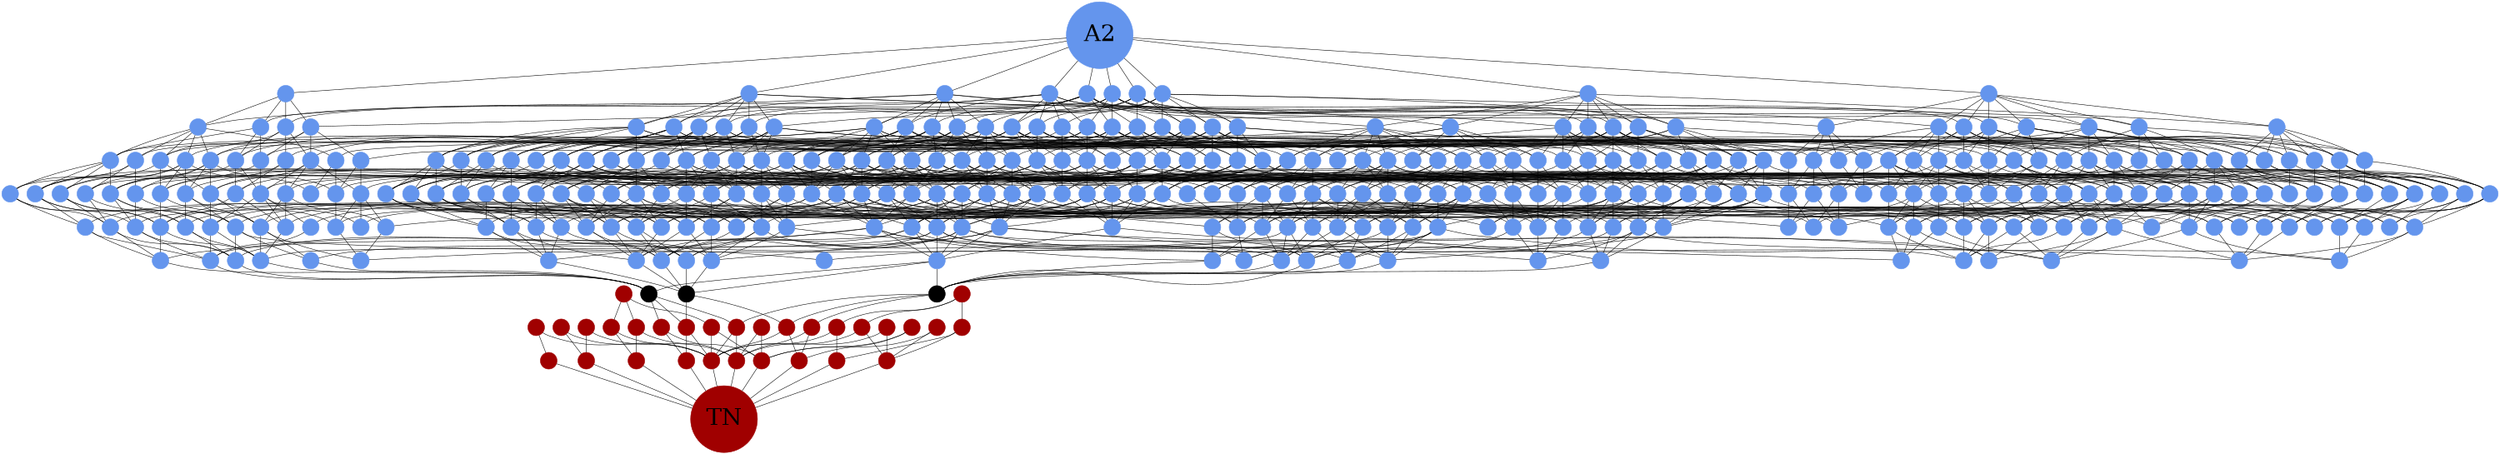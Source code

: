 graph network
{
	size="20,20";
	node [shape=circle, label="",style=filled,color="green"];
	edge [label="",style=filled,color="black"];
	0 [shape=circle,width=2,fixedsize=true, label="A2",fontsize=50,style=filled,color="#6495ED"];
	0 -- 1;
	0 -- 2;
	0 -- 4;
	0 -- 8;
	0 -- 16;
	0 -- 32;
	0 -- 64;
	0 -- 128;
	0 -- 256;
	0 -- 512;
	1 [shape=circle, label="",style=filled,color="#6495ED"];
	1 -- 3;
	1 -- 5;
	1 -- 17;
	1 -- 33;
	1 -- 65;
	1 -- 129;
	1 -- 257;
	1 -- 513;
	2 [shape=circle, label="",style=filled,color="#6495ED"];
	2 -- 3;
	2 -- 6;
	2 -- 10;
	2 -- 18;
	2 -- 34;
	2 -- 66;
	2 -- 130;
	2 -- 258;
	2 -- 514;
	3 [shape=circle, label="",style=filled,color="#6495ED"];
	3 -- 7;
	3 -- 11;
	3 -- 19;
	3 -- 35;
	3 -- 67;
	3 -- 131;
	3 -- 259;
	3 -- 515;
	4 [shape=circle, label="",style=filled,color="#6495ED"];
	4 -- 5;
	4 -- 6;
	4 -- 12;
	4 -- 20;
	4 -- 36;
	4 -- 68;
	4 -- 132;
	4 -- 260;
	4 -- 516;
	5 [shape=circle, label="",style=filled,color="#6495ED"];
	5 -- 7;
	5 -- 13;
	5 -- 21;
	5 -- 37;
	5 -- 69;
	5 -- 133;
	5 -- 261;
	5 -- 517;
	6 [shape=circle, label="",style=filled,color="#6495ED"];
	6 -- 7;
	6 -- 14;
	6 -- 22;
	6 -- 38;
	6 -- 70;
	6 -- 134;
	6 -- 262;
	6 -- 518;
	7 [shape=circle, label="",style=filled,color="#6495ED"];
	7 -- 15;
	7 -- 23;
	7 -- 39;
	7 -- 71;
	7 -- 135;
	7 -- 263;
	7 -- 519;
	8 [shape=circle, label="",style=filled,color="#6495ED"];
	8 -- 10;
	8 -- 12;
	8 -- 136;
	8 -- 520;
	10 [shape=circle, label="",style=filled,color="#6495ED"];
	10 -- 11;
	10 -- 14;
	10 -- 138;
	10 -- 522;
	11 [shape=circle, label="",style=filled,color="#6495ED"];
	11 -- 15;
	11 -- 139;
	11 -- 523;
	12 [shape=circle, label="",style=filled,color="#6495ED"];
	12 -- 13;
	12 -- 14;
	12 -- 76;
	12 -- 140;
	12 -- 268;
	12 -- 524;
	13 [shape=circle, label="",style=filled,color="#6495ED"];
	13 -- 15;
	13 -- 77;
	13 -- 141;
	13 -- 269;
	13 -- 525;
	14 [shape=circle, label="",style=filled,color="#6495ED"];
	14 -- 15;
	14 -- 142;
	14 -- 526;
	15 [shape=circle, label="",style=filled,color="#6495ED"];
	15 -- 143;
	15 -- 527;
	16 [shape=circle, label="",style=filled,color="#6495ED"];
	16 -- 17;
	16 -- 18;
	16 -- 20;
	16 -- 48;
	16 -- 80;
	16 -- 144;
	16 -- 272;
	16 -- 528;
	17 [shape=circle, label="",style=filled,color="#6495ED"];
	17 -- 19;
	17 -- 21;
	17 -- 81;
	17 -- 145;
	17 -- 273;
	17 -- 529;
	18 [shape=circle, label="",style=filled,color="#6495ED"];
	18 -- 19;
	18 -- 22;
	18 -- 50;
	18 -- 82;
	18 -- 146;
	18 -- 530;
	19 [shape=circle, label="",style=filled,color="#6495ED"];
	19 -- 23;
	19 -- 83;
	19 -- 147;
	19 -- 531;
	20 [shape=circle, label="",style=filled,color="#6495ED"];
	20 -- 21;
	20 -- 22;
	20 -- 52;
	20 -- 84;
	20 -- 148;
	20 -- 276;
	20 -- 532;
	21 [shape=circle, label="",style=filled,color="#6495ED"];
	21 -- 23;
	21 -- 53;
	21 -- 85;
	21 -- 149;
	21 -- 277;
	21 -- 533;
	22 [shape=circle, label="",style=filled,color="#6495ED"];
	22 -- 23;
	22 -- 150;
	22 -- 534;
	23 [shape=circle, label="",style=filled,color="#6495ED"];
	23 -- 151;
	23 -- 279;
	23 -- 535;
	32 [shape=circle, label="",style=filled,color="#6495ED"];
	32 -- 33;
	32 -- 34;
	32 -- 36;
	32 -- 48;
	32 -- 96;
	32 -- 160;
	32 -- 288;
	32 -- 544;
	33 [shape=circle, label="",style=filled,color="#6495ED"];
	33 -- 35;
	33 -- 37;
	33 -- 97;
	33 -- 161;
	33 -- 289;
	33 -- 545;
	34 [shape=circle, label="",style=filled,color="#6495ED"];
	34 -- 35;
	34 -- 38;
	34 -- 50;
	34 -- 98;
	34 -- 162;
	34 -- 546;
	35 [shape=circle, label="",style=filled,color="#6495ED"];
	35 -- 39;
	35 -- 99;
	35 -- 163;
	35 -- 547;
	36 [shape=circle, label="",style=filled,color="#6495ED"];
	36 -- 37;
	36 -- 38;
	36 -- 52;
	36 -- 100;
	36 -- 164;
	36 -- 292;
	36 -- 548;
	37 [shape=circle, label="",style=filled,color="#6495ED"];
	37 -- 39;
	37 -- 53;
	37 -- 101;
	37 -- 165;
	37 -- 293;
	37 -- 549;
	38 [shape=circle, label="",style=filled,color="#6495ED"];
	38 -- 39;
	38 -- 166;
	38 -- 294;
	38 -- 550;
	39 [shape=circle, label="",style=filled,color="#6495ED"];
	39 -- 167;
	39 -- 295;
	39 -- 551;
	48 [shape=circle, label="",style=filled,color="#6495ED"];
	48 -- 50;
	48 -- 52;
	48 -- 176;
	48 -- 560;
	50 [shape=circle, label="",style=filled,color="#6495ED"];
	50 -- 562;
	52 [shape=circle, label="",style=filled,color="#6495ED"];
	52 -- 53;
	52 -- 180;
	52 -- 564;
	53 [shape=circle, label="",style=filled,color="#6495ED"];
	53 -- 181;
	53 -- 565;
	64 [shape=circle, label="",style=filled,color="#6495ED"];
	64 -- 65;
	64 -- 66;
	64 -- 68;
	64 -- 80;
	64 -- 96;
	64 -- 192;
	64 -- 320;
	64 -- 576;
	65 [shape=circle, label="",style=filled,color="#6495ED"];
	65 -- 67;
	65 -- 69;
	65 -- 81;
	65 -- 97;
	65 -- 193;
	65 -- 321;
	65 -- 577;
	66 [shape=circle, label="",style=filled,color="#6495ED"];
	66 -- 67;
	66 -- 70;
	66 -- 82;
	66 -- 98;
	66 -- 194;
	66 -- 578;
	67 [shape=circle, label="",style=filled,color="#6495ED"];
	67 -- 71;
	67 -- 83;
	67 -- 99;
	67 -- 195;
	67 -- 579;
	68 [shape=circle, label="",style=filled,color="#6495ED"];
	68 -- 69;
	68 -- 70;
	68 -- 76;
	68 -- 84;
	68 -- 100;
	68 -- 196;
	68 -- 324;
	68 -- 580;
	69 [shape=circle, label="",style=filled,color="#6495ED"];
	69 -- 71;
	69 -- 77;
	69 -- 85;
	69 -- 101;
	69 -- 197;
	69 -- 325;
	69 -- 581;
	70 [shape=circle, label="",style=filled,color="#6495ED"];
	70 -- 71;
	70 -- 198;
	70 -- 582;
	71 [shape=circle, label="",style=filled,color="#6495ED"];
	71 -- 199;
	71 -- 327;
	71 -- 583;
	76 [shape=circle, label="",style=filled,color="#6495ED"];
	76 -- 77;
	76 -- 588;
	77 [shape=circle, label="",style=filled,color="#6495ED"];
	80 [shape=circle, label="",style=filled,color="#6495ED"];
	80 -- 81;
	80 -- 82;
	80 -- 84;
	80 -- 208;
	80 -- 336;
	80 -- 592;
	81 [shape=circle, label="",style=filled,color="#6495ED"];
	81 -- 83;
	81 -- 85;
	81 -- 593;
	82 [shape=circle, label="",style=filled,color="#6495ED"];
	82 -- 83;
	82 -- 594;
	83 [shape=circle, label="",style=filled,color="#6495ED"];
	83 -- 595;
	84 [shape=circle, label="",style=filled,color="#6495ED"];
	84 -- 85;
	84 -- 212;
	84 -- 340;
	84 -- 596;
	85 [shape=circle, label="",style=filled,color="#6495ED"];
	85 -- 341;
	85 -- 597;
	96 [shape=circle, label="",style=filled,color="#6495ED"];
	96 -- 97;
	96 -- 98;
	96 -- 100;
	96 -- 224;
	96 -- 352;
	96 -- 608;
	97 [shape=circle, label="",style=filled,color="#6495ED"];
	97 -- 99;
	97 -- 101;
	97 -- 609;
	98 [shape=circle, label="",style=filled,color="#6495ED"];
	98 -- 99;
	98 -- 610;
	99 [shape=circle, label="",style=filled,color="#6495ED"];
	99 -- 611;
	100 [shape=circle, label="",style=filled,color="#6495ED"];
	100 -- 101;
	100 -- 356;
	100 -- 612;
	101 [shape=circle, label="",style=filled,color="#6495ED"];
	128 [shape=circle, label="",style=filled,color="#6495ED"];
	128 -- 129;
	128 -- 130;
	128 -- 132;
	128 -- 136;
	128 -- 144;
	128 -- 160;
	128 -- 192;
	128 -- 384;
	128 -- 640;
	129 [shape=circle, label="",style=filled,color="#6495ED"];
	129 -- 131;
	129 -- 133;
	129 -- 145;
	129 -- 161;
	129 -- 193;
	129 -- 385;
	129 -- 641;
	130 [shape=circle, label="",style=filled,color="#6495ED"];
	130 -- 131;
	130 -- 134;
	130 -- 138;
	130 -- 146;
	130 -- 162;
	130 -- 194;
	130 -- 386;
	130 -- 642;
	131 [shape=circle, label="",style=filled,color="#6495ED"];
	131 -- 135;
	131 -- 139;
	131 -- 147;
	131 -- 163;
	131 -- 195;
	131 -- 387;
	131 -- 643;
	132 [shape=circle, label="",style=filled,color="#6495ED"];
	132 -- 133;
	132 -- 134;
	132 -- 140;
	132 -- 148;
	132 -- 164;
	132 -- 196;
	132 -- 388;
	132 -- 644;
	133 [shape=circle, label="",style=filled,color="#6495ED"];
	133 -- 135;
	133 -- 141;
	133 -- 149;
	133 -- 165;
	133 -- 197;
	133 -- 389;
	133 -- 645;
	134 [shape=circle, label="",style=filled,color="#6495ED"];
	134 -- 135;
	134 -- 142;
	134 -- 150;
	134 -- 166;
	134 -- 198;
	134 -- 390;
	134 -- 646;
	135 [shape=circle, label="",style=filled,color="#6495ED"];
	135 -- 143;
	135 -- 151;
	135 -- 167;
	135 -- 199;
	135 -- 391;
	135 -- 647;
	136 [shape=circle, label="",style=filled,color="#6495ED"];
	136 -- 138;
	136 -- 140;
	136 -- 648;
	138 [shape=circle, label="",style=filled,color="#6495ED"];
	138 -- 139;
	138 -- 142;
	138 -- 650;
	139 [shape=circle, label="",style=filled,color="#6495ED"];
	139 -- 143;
	139 -- 651;
	140 [shape=circle, label="",style=filled,color="#6495ED"];
	140 -- 141;
	140 -- 142;
	140 -- 396;
	140 -- 652;
	141 [shape=circle, label="",style=filled,color="#6495ED"];
	141 -- 143;
	141 -- 397;
	141 -- 653;
	142 [shape=circle, label="",style=filled,color="#6495ED"];
	142 -- 143;
	142 -- 398;
	142 -- 654;
	143 [shape=circle, label="",style=filled,color="#6495ED"];
	143 -- 399;
	143 -- 655;
	144 [shape=circle, label="",style=filled,color="#6495ED"];
	144 -- 145;
	144 -- 146;
	144 -- 148;
	144 -- 176;
	144 -- 208;
	144 -- 400;
	144 -- 656;
	145 [shape=circle, label="",style=filled,color="#6495ED"];
	145 -- 147;
	145 -- 149;
	145 -- 657;
	146 [shape=circle, label="",style=filled,color="#6495ED"];
	146 -- 147;
	146 -- 150;
	146 -- 658;
	147 [shape=circle, label="",style=filled,color="#6495ED"];
	147 -- 151;
	147 -- 659;
	148 [shape=circle, label="",style=filled,color="#6495ED"];
	148 -- 149;
	148 -- 150;
	148 -- 180;
	148 -- 212;
	148 -- 404;
	148 -- 660;
	149 [shape=circle, label="",style=filled,color="#6495ED"];
	149 -- 151;
	149 -- 181;
	149 -- 405;
	149 -- 661;
	150 [shape=circle, label="",style=filled,color="#6495ED"];
	150 -- 151;
	150 -- 662;
	151 [shape=circle, label="",style=filled,color="#6495ED"];
	151 -- 407;
	151 -- 663;
	160 [shape=circle, label="",style=filled,color="#6495ED"];
	160 -- 161;
	160 -- 162;
	160 -- 164;
	160 -- 176;
	160 -- 224;
	160 -- 416;
	160 -- 672;
	161 [shape=circle, label="",style=filled,color="#6495ED"];
	161 -- 163;
	161 -- 165;
	161 -- 673;
	162 [shape=circle, label="",style=filled,color="#6495ED"];
	162 -- 163;
	162 -- 166;
	162 -- 674;
	163 [shape=circle, label="",style=filled,color="#6495ED"];
	163 -- 167;
	163 -- 675;
	164 [shape=circle, label="",style=filled,color="#6495ED"];
	164 -- 165;
	164 -- 166;
	164 -- 180;
	164 -- 420;
	164 -- 676;
	165 [shape=circle, label="",style=filled,color="#6495ED"];
	165 -- 167;
	165 -- 181;
	165 -- 421;
	165 -- 677;
	166 [shape=circle, label="",style=filled,color="#6495ED"];
	166 -- 167;
	166 -- 422;
	166 -- 678;
	167 [shape=circle, label="",style=filled,color="#6495ED"];
	167 -- 423;
	167 -- 679;
	176 [shape=circle, label="",style=filled,color="#6495ED"];
	176 -- 180;
	180 [shape=circle, label="",style=filled,color="#6495ED"];
	180 -- 181;
	180 -- 692;
	181 [shape=circle, label="",style=filled,color="#6495ED"];
	192 [shape=circle, label="",style=filled,color="#6495ED"];
	192 -- 193;
	192 -- 194;
	192 -- 196;
	192 -- 208;
	192 -- 224;
	192 -- 448;
	192 -- 704;
	193 [shape=circle, label="",style=filled,color="#6495ED"];
	193 -- 195;
	193 -- 197;
	193 -- 449;
	193 -- 705;
	194 [shape=circle, label="",style=filled,color="#6495ED"];
	194 -- 195;
	194 -- 198;
	194 -- 706;
	195 [shape=circle, label="",style=filled,color="#6495ED"];
	195 -- 199;
	195 -- 707;
	196 [shape=circle, label="",style=filled,color="#6495ED"];
	196 -- 197;
	196 -- 198;
	196 -- 212;
	196 -- 452;
	196 -- 708;
	197 [shape=circle, label="",style=filled,color="#6495ED"];
	197 -- 199;
	197 -- 453;
	197 -- 709;
	198 [shape=circle, label="",style=filled,color="#6495ED"];
	198 -- 199;
	198 -- 710;
	199 [shape=circle, label="",style=filled,color="#6495ED"];
	199 -- 455;
	199 -- 711;
	208 [shape=circle, label="",style=filled,color="#6495ED"];
	208 -- 212;
	208 -- 720;
	212 [shape=circle, label="",style=filled,color="#6495ED"];
	224 [shape=circle, label="",style=filled,color="#6495ED"];
	256 [shape=circle, label="",style=filled,color="#6495ED"];
	256 -- 257;
	256 -- 258;
	256 -- 260;
	256 -- 272;
	256 -- 288;
	256 -- 320;
	256 -- 384;
	256 -- 768;
	257 [shape=circle, label="",style=filled,color="#6495ED"];
	257 -- 259;
	257 -- 261;
	257 -- 273;
	257 -- 289;
	257 -- 321;
	257 -- 385;
	257 -- 769;
	258 [shape=circle, label="",style=filled,color="#6495ED"];
	258 -- 259;
	258 -- 262;
	258 -- 386;
	258 -- 770;
	259 [shape=circle, label="",style=filled,color="#6495ED"];
	259 -- 263;
	259 -- 387;
	259 -- 771;
	260 [shape=circle, label="",style=filled,color="#6495ED"];
	260 -- 261;
	260 -- 262;
	260 -- 268;
	260 -- 276;
	260 -- 292;
	260 -- 324;
	260 -- 388;
	260 -- 772;
	261 [shape=circle, label="",style=filled,color="#6495ED"];
	261 -- 263;
	261 -- 269;
	261 -- 277;
	261 -- 293;
	261 -- 325;
	261 -- 389;
	261 -- 773;
	262 [shape=circle, label="",style=filled,color="#6495ED"];
	262 -- 263;
	262 -- 294;
	262 -- 390;
	262 -- 774;
	263 [shape=circle, label="",style=filled,color="#6495ED"];
	263 -- 279;
	263 -- 295;
	263 -- 327;
	263 -- 391;
	263 -- 775;
	268 [shape=circle, label="",style=filled,color="#6495ED"];
	268 -- 269;
	268 -- 396;
	268 -- 780;
	269 [shape=circle, label="",style=filled,color="#6495ED"];
	269 -- 397;
	269 -- 781;
	272 [shape=circle, label="",style=filled,color="#6495ED"];
	272 -- 273;
	272 -- 276;
	272 -- 336;
	272 -- 400;
	272 -- 784;
	273 [shape=circle, label="",style=filled,color="#6495ED"];
	273 -- 277;
	273 -- 785;
	276 [shape=circle, label="",style=filled,color="#6495ED"];
	276 -- 277;
	276 -- 340;
	276 -- 404;
	276 -- 788;
	277 [shape=circle, label="",style=filled,color="#6495ED"];
	277 -- 279;
	277 -- 341;
	277 -- 405;
	277 -- 789;
	279 [shape=circle, label="",style=filled,color="#6495ED"];
	279 -- 407;
	279 -- 791;
	288 [shape=circle, label="",style=filled,color="#6495ED"];
	288 -- 289;
	288 -- 292;
	288 -- 352;
	288 -- 416;
	288 -- 800;
	289 [shape=circle, label="",style=filled,color="#6495ED"];
	289 -- 293;
	289 -- 801;
	292 [shape=circle, label="",style=filled,color="#6495ED"];
	292 -- 293;
	292 -- 294;
	292 -- 356;
	292 -- 420;
	292 -- 804;
	293 [shape=circle, label="",style=filled,color="#6495ED"];
	293 -- 295;
	293 -- 421;
	293 -- 805;
	294 [shape=circle, label="",style=filled,color="#6495ED"];
	294 -- 295;
	294 -- 422;
	294 -- 806;
	295 [shape=circle, label="",style=filled,color="#6495ED"];
	295 -- 423;
	295 -- 807;
	320 [shape=circle, label="",style=filled,color="#6495ED"];
	320 -- 321;
	320 -- 324;
	320 -- 336;
	320 -- 352;
	320 -- 448;
	320 -- 832;
	321 [shape=circle, label="",style=filled,color="#6495ED"];
	321 -- 325;
	321 -- 449;
	321 -- 833;
	324 [shape=circle, label="",style=filled,color="#6495ED"];
	324 -- 325;
	324 -- 340;
	324 -- 356;
	324 -- 452;
	324 -- 836;
	325 [shape=circle, label="",style=filled,color="#6495ED"];
	325 -- 327;
	325 -- 341;
	325 -- 453;
	325 -- 837;
	327 [shape=circle, label="",style=filled,color="#6495ED"];
	327 -- 455;
	327 -- 839;
	336 [shape=circle, label="",style=filled,color="#6495ED"];
	336 -- 340;
	336 -- 848;
	340 [shape=circle, label="",style=filled,color="#6495ED"];
	340 -- 341;
	340 -- 852;
	341 [shape=circle, label="",style=filled,color="#6495ED"];
	341 -- 853;
	352 [shape=circle, label="",style=filled,color="#6495ED"];
	352 -- 356;
	352 -- 864;
	356 [shape=circle, label="",style=filled,color="#6495ED"];
	356 -- 868;
	384 [shape=circle, label="",style=filled,color="#6495ED"];
	384 -- 385;
	384 -- 386;
	384 -- 388;
	384 -- 400;
	384 -- 416;
	384 -- 448;
	384 -- 896;
	385 [shape=circle, label="",style=filled,color="#6495ED"];
	385 -- 387;
	385 -- 389;
	385 -- 449;
	385 -- 897;
	386 [shape=circle, label="",style=filled,color="#6495ED"];
	386 -- 387;
	386 -- 390;
	386 -- 898;
	387 [shape=circle, label="",style=filled,color="#6495ED"];
	387 -- 391;
	387 -- 899;
	388 [shape=circle, label="",style=filled,color="#6495ED"];
	388 -- 389;
	388 -- 390;
	388 -- 396;
	388 -- 404;
	388 -- 420;
	388 -- 452;
	388 -- 900;
	389 [shape=circle, label="",style=filled,color="#6495ED"];
	389 -- 391;
	389 -- 397;
	389 -- 405;
	389 -- 421;
	389 -- 453;
	389 -- 901;
	390 [shape=circle, label="",style=filled,color="#6495ED"];
	390 -- 391;
	390 -- 398;
	390 -- 422;
	390 -- 902;
	391 [shape=circle, label="",style=filled,color="#6495ED"];
	391 -- 399;
	391 -- 407;
	391 -- 423;
	391 -- 455;
	391 -- 903;
	396 [shape=circle, label="",style=filled,color="#6495ED"];
	396 -- 397;
	396 -- 398;
	396 -- 908;
	397 [shape=circle, label="",style=filled,color="#6495ED"];
	397 -- 399;
	397 -- 909;
	398 [shape=circle, label="",style=filled,color="#6495ED"];
	398 -- 399;
	398 -- 910;
	399 [shape=circle, label="",style=filled,color="#6495ED"];
	399 -- 911;
	400 [shape=circle, label="",style=filled,color="#6495ED"];
	400 -- 404;
	400 -- 912;
	404 [shape=circle, label="",style=filled,color="#6495ED"];
	404 -- 405;
	404 -- 916;
	405 [shape=circle, label="",style=filled,color="#6495ED"];
	405 -- 407;
	405 -- 917;
	407 [shape=circle, label="",style=filled,color="#6495ED"];
	416 [shape=circle, label="",style=filled,color="#6495ED"];
	416 -- 420;
	416 -- 928;
	420 [shape=circle, label="",style=filled,color="#6495ED"];
	420 -- 421;
	420 -- 422;
	420 -- 932;
	421 [shape=circle, label="",style=filled,color="#6495ED"];
	421 -- 423;
	421 -- 933;
	422 [shape=circle, label="",style=filled,color="#6495ED"];
	422 -- 423;
	422 -- 934;
	423 [shape=circle, label="",style=filled,color="#6495ED"];
	423 -- 935;
	448 [shape=circle, label="",style=filled,color="#6495ED"];
	448 -- 449;
	448 -- 452;
	448 -- 960;
	449 [shape=circle, label="",style=filled,color="#6495ED"];
	449 -- 453;
	449 -- 961;
	452 [shape=circle, label="",style=filled,color="#6495ED"];
	452 -- 453;
	452 -- 964;
	453 [shape=circle, label="",style=filled,color="#6495ED"];
	453 -- 455;
	453 -- 965;
	455 [shape=circle, label="",style=filled,color="#6495ED"];
	455 -- 967;
	494 [shape=circle, label="",style=filled,color="#A00000"];
	494 -- 495;
	494 -- 510;
	494 -- 1006;
	495 [shape=circle, label="",style=filled,color="#A00000"];
	495 -- 511;
	495 -- 1007;
	510 [shape=circle, label="",style=filled,color="#A00000"];
	510 -- 511;
	510 -- 1022;
	511 [shape=circle, label="",style=filled,color="#A00000"];
	511 -- 1023;
	512 [shape=circle, label="",style=filled,color="#6495ED"];
	512 -- 513;
	512 -- 514;
	512 -- 516;
	512 -- 520;
	512 -- 528;
	512 -- 544;
	512 -- 576;
	512 -- 640;
	512 -- 768;
	513 [shape=circle, label="",style=filled,color="#6495ED"];
	513 -- 515;
	513 -- 517;
	513 -- 529;
	513 -- 545;
	513 -- 577;
	513 -- 641;
	513 -- 769;
	514 [shape=circle, label="",style=filled,color="#6495ED"];
	514 -- 515;
	514 -- 518;
	514 -- 522;
	514 -- 530;
	514 -- 546;
	514 -- 578;
	514 -- 642;
	514 -- 770;
	515 [shape=circle, label="",style=filled,color="#6495ED"];
	515 -- 519;
	515 -- 523;
	515 -- 531;
	515 -- 547;
	515 -- 579;
	515 -- 643;
	515 -- 771;
	516 [shape=circle, label="",style=filled,color="#6495ED"];
	516 -- 517;
	516 -- 518;
	516 -- 524;
	516 -- 532;
	516 -- 548;
	516 -- 580;
	516 -- 644;
	516 -- 772;
	517 [shape=circle, label="",style=filled,color="#6495ED"];
	517 -- 519;
	517 -- 525;
	517 -- 533;
	517 -- 549;
	517 -- 581;
	517 -- 645;
	517 -- 773;
	518 [shape=circle, label="",style=filled,color="#6495ED"];
	518 -- 519;
	518 -- 526;
	518 -- 534;
	518 -- 550;
	518 -- 582;
	518 -- 646;
	518 -- 774;
	519 [shape=circle, label="",style=filled,color="#6495ED"];
	519 -- 527;
	519 -- 535;
	519 -- 551;
	519 -- 583;
	519 -- 647;
	519 -- 775;
	520 [shape=circle, label="",style=filled,color="#6495ED"];
	520 -- 522;
	520 -- 524;
	520 -- 584;
	520 -- 648;
	522 [shape=circle, label="",style=filled,color="#6495ED"];
	522 -- 523;
	522 -- 526;
	522 -- 586;
	522 -- 650;
	523 [shape=circle, label="",style=filled,color="#6495ED"];
	523 -- 527;
	523 -- 587;
	523 -- 651;
	524 [shape=circle, label="",style=filled,color="#6495ED"];
	524 -- 525;
	524 -- 526;
	524 -- 588;
	524 -- 652;
	524 -- 780;
	525 [shape=circle, label="",style=filled,color="#6495ED"];
	525 -- 527;
	525 -- 653;
	525 -- 781;
	526 [shape=circle, label="",style=filled,color="#6495ED"];
	526 -- 527;
	526 -- 590;
	526 -- 654;
	527 [shape=circle, label="",style=filled,color="#6495ED"];
	527 -- 591;
	527 -- 655;
	527 -- 783;
	528 [shape=circle, label="",style=filled,color="#6495ED"];
	528 -- 529;
	528 -- 530;
	528 -- 532;
	528 -- 560;
	528 -- 592;
	528 -- 656;
	528 -- 784;
	529 [shape=circle, label="",style=filled,color="#6495ED"];
	529 -- 531;
	529 -- 533;
	529 -- 593;
	529 -- 657;
	529 -- 785;
	530 [shape=circle, label="",style=filled,color="#6495ED"];
	530 -- 531;
	530 -- 534;
	530 -- 562;
	530 -- 594;
	530 -- 658;
	530 -- 786;
	531 [shape=circle, label="",style=filled,color="#6495ED"];
	531 -- 535;
	531 -- 595;
	531 -- 659;
	531 -- 787;
	532 [shape=circle, label="",style=filled,color="#6495ED"];
	532 -- 533;
	532 -- 534;
	532 -- 564;
	532 -- 596;
	532 -- 660;
	532 -- 788;
	533 [shape=circle, label="",style=filled,color="#6495ED"];
	533 -- 535;
	533 -- 565;
	533 -- 597;
	533 -- 661;
	533 -- 789;
	534 [shape=circle, label="",style=filled,color="#6495ED"];
	534 -- 535;
	534 -- 598;
	534 -- 662;
	534 -- 790;
	535 [shape=circle, label="",style=filled,color="#6495ED"];
	535 -- 663;
	535 -- 791;
	544 [shape=circle, label="",style=filled,color="#6495ED"];
	544 -- 545;
	544 -- 546;
	544 -- 548;
	544 -- 560;
	544 -- 608;
	544 -- 672;
	544 -- 800;
	545 [shape=circle, label="",style=filled,color="#6495ED"];
	545 -- 547;
	545 -- 549;
	545 -- 609;
	545 -- 673;
	545 -- 801;
	546 [shape=circle, label="",style=filled,color="#6495ED"];
	546 -- 547;
	546 -- 550;
	546 -- 562;
	546 -- 610;
	546 -- 674;
	546 -- 802;
	547 [shape=circle, label="",style=filled,color="#6495ED"];
	547 -- 551;
	547 -- 611;
	547 -- 675;
	547 -- 803;
	548 [shape=circle, label="",style=filled,color="#6495ED"];
	548 -- 549;
	548 -- 550;
	548 -- 564;
	548 -- 612;
	548 -- 676;
	548 -- 804;
	549 [shape=circle, label="",style=filled,color="#6495ED"];
	549 -- 551;
	549 -- 565;
	549 -- 677;
	549 -- 805;
	550 [shape=circle, label="",style=filled,color="#6495ED"];
	550 -- 551;
	550 -- 678;
	550 -- 806;
	551 [shape=circle, label="",style=filled,color="#6495ED"];
	551 -- 679;
	551 -- 807;
	560 [shape=circle, label="",style=filled,color="#6495ED"];
	560 -- 562;
	560 -- 564;
	562 [shape=circle, label="",style=filled,color="#6495ED"];
	564 [shape=circle, label="",style=filled,color="#6495ED"];
	564 -- 565;
	564 -- 692;
	565 [shape=circle, label="",style=filled,color="#6495ED"];
	576 [shape=circle, label="",style=filled,color="#6495ED"];
	576 -- 577;
	576 -- 578;
	576 -- 580;
	576 -- 584;
	576 -- 592;
	576 -- 608;
	576 -- 704;
	576 -- 832;
	577 [shape=circle, label="",style=filled,color="#6495ED"];
	577 -- 579;
	577 -- 581;
	577 -- 593;
	577 -- 609;
	577 -- 705;
	577 -- 833;
	578 [shape=circle, label="",style=filled,color="#6495ED"];
	578 -- 579;
	578 -- 582;
	578 -- 586;
	578 -- 594;
	578 -- 610;
	578 -- 706;
	578 -- 834;
	579 [shape=circle, label="",style=filled,color="#6495ED"];
	579 -- 583;
	579 -- 587;
	579 -- 595;
	579 -- 611;
	579 -- 707;
	579 -- 835;
	580 [shape=circle, label="",style=filled,color="#6495ED"];
	580 -- 581;
	580 -- 582;
	580 -- 588;
	580 -- 596;
	580 -- 612;
	580 -- 708;
	580 -- 836;
	581 [shape=circle, label="",style=filled,color="#6495ED"];
	581 -- 583;
	581 -- 597;
	581 -- 709;
	581 -- 837;
	582 [shape=circle, label="",style=filled,color="#6495ED"];
	582 -- 583;
	582 -- 590;
	582 -- 598;
	582 -- 710;
	582 -- 838;
	583 [shape=circle, label="",style=filled,color="#6495ED"];
	583 -- 591;
	583 -- 711;
	583 -- 839;
	584 [shape=circle, label="",style=filled,color="#6495ED"];
	584 -- 586;
	584 -- 588;
	586 [shape=circle, label="",style=filled,color="#6495ED"];
	586 -- 587;
	586 -- 590;
	586 -- 714;
	587 [shape=circle, label="",style=filled,color="#6495ED"];
	587 -- 591;
	588 [shape=circle, label="",style=filled,color="#6495ED"];
	588 -- 590;
	590 [shape=circle, label="",style=filled,color="#6495ED"];
	590 -- 591;
	591 [shape=circle, label="",style=filled,color="#6495ED"];
	592 [shape=circle, label="",style=filled,color="#6495ED"];
	592 -- 593;
	592 -- 594;
	592 -- 596;
	592 -- 720;
	592 -- 848;
	593 [shape=circle, label="",style=filled,color="#6495ED"];
	593 -- 595;
	593 -- 597;
	593 -- 849;
	594 [shape=circle, label="",style=filled,color="#6495ED"];
	594 -- 595;
	594 -- 598;
	594 -- 722;
	594 -- 850;
	595 [shape=circle, label="",style=filled,color="#6495ED"];
	595 -- 851;
	596 [shape=circle, label="",style=filled,color="#6495ED"];
	596 -- 597;
	596 -- 598;
	596 -- 852;
	597 [shape=circle, label="",style=filled,color="#6495ED"];
	597 -- 853;
	598 [shape=circle, label="",style=filled,color="#6495ED"];
	608 [shape=circle, label="",style=filled,color="#6495ED"];
	608 -- 609;
	608 -- 610;
	608 -- 612;
	608 -- 864;
	609 [shape=circle, label="",style=filled,color="#6495ED"];
	609 -- 611;
	609 -- 865;
	610 [shape=circle, label="",style=filled,color="#6495ED"];
	610 -- 611;
	610 -- 738;
	610 -- 866;
	611 [shape=circle, label="",style=filled,color="#6495ED"];
	611 -- 867;
	612 [shape=circle, label="",style=filled,color="#6495ED"];
	612 -- 868;
	640 [shape=circle, label="",style=filled,color="#6495ED"];
	640 -- 641;
	640 -- 642;
	640 -- 644;
	640 -- 648;
	640 -- 656;
	640 -- 672;
	640 -- 704;
	640 -- 896;
	641 [shape=circle, label="",style=filled,color="#6495ED"];
	641 -- 643;
	641 -- 645;
	641 -- 657;
	641 -- 673;
	641 -- 705;
	641 -- 897;
	642 [shape=circle, label="",style=filled,color="#6495ED"];
	642 -- 643;
	642 -- 646;
	642 -- 650;
	642 -- 658;
	642 -- 674;
	642 -- 706;
	642 -- 898;
	643 [shape=circle, label="",style=filled,color="#6495ED"];
	643 -- 647;
	643 -- 651;
	643 -- 659;
	643 -- 675;
	643 -- 707;
	643 -- 899;
	644 [shape=circle, label="",style=filled,color="#6495ED"];
	644 -- 645;
	644 -- 646;
	644 -- 652;
	644 -- 660;
	644 -- 676;
	644 -- 708;
	644 -- 900;
	645 [shape=circle, label="",style=filled,color="#6495ED"];
	645 -- 647;
	645 -- 653;
	645 -- 661;
	645 -- 677;
	645 -- 709;
	645 -- 901;
	646 [shape=circle, label="",style=filled,color="#6495ED"];
	646 -- 647;
	646 -- 654;
	646 -- 662;
	646 -- 678;
	646 -- 710;
	646 -- 902;
	647 [shape=circle, label="",style=filled,color="#6495ED"];
	647 -- 655;
	647 -- 663;
	647 -- 679;
	647 -- 711;
	647 -- 903;
	648 [shape=circle, label="",style=filled,color="#6495ED"];
	648 -- 650;
	648 -- 652;
	650 [shape=circle, label="",style=filled,color="#6495ED"];
	650 -- 651;
	650 -- 654;
	650 -- 714;
	650 -- 906;
	651 [shape=circle, label="",style=filled,color="#6495ED"];
	651 -- 655;
	652 [shape=circle, label="",style=filled,color="#6495ED"];
	652 -- 653;
	652 -- 654;
	652 -- 908;
	653 [shape=circle, label="",style=filled,color="#6495ED"];
	653 -- 655;
	653 -- 909;
	654 [shape=circle, label="",style=filled,color="#6495ED"];
	654 -- 655;
	654 -- 910;
	655 [shape=circle, label="",style=filled,color="#6495ED"];
	655 -- 911;
	656 [shape=circle, label="",style=filled,color="#6495ED"];
	656 -- 657;
	656 -- 658;
	656 -- 660;
	656 -- 720;
	656 -- 912;
	657 [shape=circle, label="",style=filled,color="#6495ED"];
	657 -- 659;
	657 -- 661;
	658 [shape=circle, label="",style=filled,color="#6495ED"];
	658 -- 659;
	658 -- 662;
	658 -- 722;
	658 -- 914;
	659 [shape=circle, label="",style=filled,color="#6495ED"];
	659 -- 663;
	660 [shape=circle, label="",style=filled,color="#6495ED"];
	660 -- 661;
	660 -- 662;
	660 -- 692;
	660 -- 916;
	661 [shape=circle, label="",style=filled,color="#6495ED"];
	661 -- 663;
	661 -- 917;
	662 [shape=circle, label="",style=filled,color="#6495ED"];
	662 -- 663;
	663 [shape=circle, label="",style=filled,color="#6495ED"];
	672 [shape=circle, label="",style=filled,color="#6495ED"];
	672 -- 673;
	672 -- 674;
	672 -- 676;
	672 -- 928;
	673 [shape=circle, label="",style=filled,color="#6495ED"];
	673 -- 675;
	673 -- 677;
	674 [shape=circle, label="",style=filled,color="#6495ED"];
	674 -- 675;
	674 -- 678;
	674 -- 738;
	674 -- 930;
	675 [shape=circle, label="",style=filled,color="#6495ED"];
	675 -- 679;
	676 [shape=circle, label="",style=filled,color="#6495ED"];
	676 -- 677;
	676 -- 678;
	676 -- 692;
	676 -- 932;
	677 [shape=circle, label="",style=filled,color="#6495ED"];
	677 -- 679;
	677 -- 933;
	678 [shape=circle, label="",style=filled,color="#6495ED"];
	678 -- 679;
	678 -- 934;
	679 [shape=circle, label="",style=filled,color="#6495ED"];
	679 -- 935;
	692 [shape=circle, label="",style=filled,color="#6495ED"];
	704 [shape=circle, label="",style=filled,color="#6495ED"];
	704 -- 705;
	704 -- 706;
	704 -- 708;
	704 -- 720;
	704 -- 960;
	705 [shape=circle, label="",style=filled,color="#6495ED"];
	705 -- 707;
	705 -- 709;
	705 -- 961;
	706 [shape=circle, label="",style=filled,color="#6495ED"];
	706 -- 707;
	706 -- 710;
	706 -- 714;
	706 -- 722;
	706 -- 738;
	706 -- 962;
	707 [shape=circle, label="",style=filled,color="#6495ED"];
	707 -- 711;
	707 -- 963;
	708 [shape=circle, label="",style=filled,color="#6495ED"];
	708 -- 709;
	708 -- 710;
	708 -- 964;
	709 [shape=circle, label="",style=filled,color="#6495ED"];
	709 -- 711;
	709 -- 965;
	710 [shape=circle, label="",style=filled,color="#6495ED"];
	710 -- 711;
	710 -- 966;
	711 [shape=circle, label="",style=filled,color="#6495ED"];
	711 -- 967;
	714 [shape=circle, label="",style=filled,color="#6495ED"];
	720 [shape=circle, label="",style=filled,color="#6495ED"];
	720 -- 722;
	720 -- 976;
	722 [shape=circle, label="",style=filled,color="#6495ED"];
	735 [shape=circle, label="",style=filled,color="#A00000"];
	735 -- 767;
	735 -- 991;
	738 [shape=circle, label="",style=filled,color="#6495ED"];
	751 [shape=circle, label="",style=filled,color="#A00000"];
	751 -- 767;
	751 -- 1007;
	767 [shape=circle, label="",style=filled,color="#A00000"];
	767 -- 1023;
	768 [shape=circle, label="",style=filled,color="#6495ED"];
	768 -- 769;
	768 -- 770;
	768 -- 772;
	768 -- 784;
	768 -- 800;
	768 -- 832;
	768 -- 896;
	769 [shape=circle, label="",style=filled,color="#6495ED"];
	769 -- 771;
	769 -- 773;
	769 -- 785;
	769 -- 801;
	769 -- 833;
	769 -- 897;
	770 [shape=circle, label="",style=filled,color="#6495ED"];
	770 -- 771;
	770 -- 774;
	770 -- 786;
	770 -- 802;
	770 -- 834;
	770 -- 898;
	771 [shape=circle, label="",style=filled,color="#6495ED"];
	771 -- 775;
	771 -- 787;
	771 -- 803;
	771 -- 835;
	771 -- 899;
	772 [shape=circle, label="",style=filled,color="#6495ED"];
	772 -- 773;
	772 -- 774;
	772 -- 780;
	772 -- 788;
	772 -- 804;
	772 -- 836;
	772 -- 900;
	773 [shape=circle, label="",style=filled,color="#6495ED"];
	773 -- 775;
	773 -- 781;
	773 -- 789;
	773 -- 805;
	773 -- 837;
	773 -- 901;
	774 [shape=circle, label="",style=filled,color="#6495ED"];
	774 -- 775;
	774 -- 790;
	774 -- 806;
	774 -- 838;
	774 -- 902;
	775 [shape=circle, label="",style=filled,color="#6495ED"];
	775 -- 783;
	775 -- 791;
	775 -- 807;
	775 -- 839;
	775 -- 903;
	780 [shape=circle, label="",style=filled,color="#6495ED"];
	780 -- 781;
	780 -- 908;
	781 [shape=circle, label="",style=filled,color="#6495ED"];
	781 -- 783;
	781 -- 845;
	781 -- 909;
	783 [shape=circle, label="",style=filled,color="#6495ED"];
	783 -- 911;
	784 [shape=circle, label="",style=filled,color="#6495ED"];
	784 -- 785;
	784 -- 786;
	784 -- 788;
	784 -- 848;
	784 -- 912;
	785 [shape=circle, label="",style=filled,color="#6495ED"];
	785 -- 787;
	785 -- 789;
	785 -- 849;
	786 [shape=circle, label="",style=filled,color="#6495ED"];
	786 -- 787;
	786 -- 790;
	786 -- 850;
	786 -- 914;
	787 [shape=circle, label="",style=filled,color="#6495ED"];
	787 -- 791;
	787 -- 851;
	788 [shape=circle, label="",style=filled,color="#6495ED"];
	788 -- 789;
	788 -- 790;
	788 -- 852;
	788 -- 916;
	789 [shape=circle, label="",style=filled,color="#6495ED"];
	789 -- 791;
	789 -- 853;
	789 -- 917;
	790 [shape=circle, label="",style=filled,color="#6495ED"];
	790 -- 791;
	791 [shape=circle, label="",style=filled,color="#6495ED"];
	800 [shape=circle, label="",style=filled,color="#6495ED"];
	800 -- 801;
	800 -- 802;
	800 -- 804;
	800 -- 864;
	800 -- 928;
	801 [shape=circle, label="",style=filled,color="#6495ED"];
	801 -- 803;
	801 -- 805;
	801 -- 865;
	802 [shape=circle, label="",style=filled,color="#6495ED"];
	802 -- 803;
	802 -- 806;
	802 -- 866;
	802 -- 930;
	803 [shape=circle, label="",style=filled,color="#6495ED"];
	803 -- 807;
	803 -- 867;
	804 [shape=circle, label="",style=filled,color="#6495ED"];
	804 -- 805;
	804 -- 806;
	804 -- 868;
	804 -- 932;
	805 [shape=circle, label="",style=filled,color="#6495ED"];
	805 -- 807;
	805 -- 869;
	805 -- 933;
	806 [shape=circle, label="",style=filled,color="#6495ED"];
	806 -- 807;
	806 -- 934;
	807 [shape=circle, label="",style=filled,color="#6495ED"];
	807 -- 935;
	832 [shape=circle, label="",style=filled,color="#6495ED"];
	832 -- 833;
	832 -- 834;
	832 -- 836;
	832 -- 848;
	832 -- 864;
	832 -- 960;
	833 [shape=circle, label="",style=filled,color="#6495ED"];
	833 -- 835;
	833 -- 837;
	833 -- 849;
	833 -- 865;
	833 -- 961;
	834 [shape=circle, label="",style=filled,color="#6495ED"];
	834 -- 835;
	834 -- 838;
	834 -- 850;
	834 -- 866;
	834 -- 962;
	835 [shape=circle, label="",style=filled,color="#6495ED"];
	835 -- 839;
	835 -- 851;
	835 -- 867;
	835 -- 963;
	836 [shape=circle, label="",style=filled,color="#6495ED"];
	836 -- 837;
	836 -- 838;
	836 -- 852;
	836 -- 868;
	836 -- 964;
	837 [shape=circle, label="",style=filled,color="#6495ED"];
	837 -- 839;
	837 -- 845;
	837 -- 853;
	837 -- 869;
	837 -- 965;
	838 [shape=circle, label="",style=filled,color="#6495ED"];
	838 -- 839;
	838 -- 966;
	839 [shape=circle, label="",style=filled,color="#6495ED"];
	839 -- 967;
	845 [shape=circle, label="",style=filled,color="#6495ED"];
	848 [shape=circle, label="",style=filled,color="#6495ED"];
	848 -- 849;
	848 -- 850;
	848 -- 852;
	848 -- 976;
	849 [shape=circle, label="",style=filled,color="#6495ED"];
	849 -- 851;
	849 -- 853;
	850 [shape=circle, label="",style=filled,color="#6495ED"];
	850 -- 851;
	851 [shape=circle, label="",style=filled,color="#6495ED"];
	852 [shape=circle, label="",style=filled,color="#6495ED"];
	852 -- 853;
	853 [shape=circle, label="",style=filled,color="#6495ED"];
	864 [shape=circle, label="",style=filled,color="#6495ED"];
	864 -- 865;
	864 -- 866;
	864 -- 868;
	865 [shape=circle, label="",style=filled,color="#6495ED"];
	865 -- 867;
	865 -- 869;
	866 [shape=circle, label="",style=filled,color="#6495ED"];
	866 -- 867;
	867 [shape=circle, label="",style=filled,color="#6495ED"];
	868 [shape=circle, label="",style=filled,color="#6495ED"];
	868 -- 869;
	869 [shape=circle, label="",style=filled,color="#6495ED"];
	879 [shape=circle, label="",style=filled,color="#A00000"];
	879 -- 895;
	879 -- 1007;
	895 [shape=circle, label="",style=filled,color="#A00000"];
	895 -- 1023;
	896 [shape=circle, label="",style=filled,color="#6495ED"];
	896 -- 897;
	896 -- 898;
	896 -- 900;
	896 -- 912;
	896 -- 928;
	896 -- 960;
	897 [shape=circle, label="",style=filled,color="#6495ED"];
	897 -- 899;
	897 -- 901;
	897 -- 961;
	898 [shape=circle, label="",style=filled,color="#6495ED"];
	898 -- 899;
	898 -- 902;
	898 -- 906;
	898 -- 914;
	898 -- 930;
	898 -- 962;
	899 [shape=circle, label="",style=filled,color="#6495ED"];
	899 -- 903;
	899 -- 963;
	900 [shape=circle, label="",style=filled,color="#6495ED"];
	900 -- 901;
	900 -- 902;
	900 -- 908;
	900 -- 916;
	900 -- 932;
	900 -- 964;
	901 [shape=circle, label="",style=filled,color="#6495ED"];
	901 -- 903;
	901 -- 909;
	901 -- 917;
	901 -- 933;
	901 -- 965;
	902 [shape=circle, label="",style=filled,color="#6495ED"];
	902 -- 903;
	902 -- 910;
	902 -- 934;
	902 -- 966;
	903 [shape=circle, label="",style=filled,color="#6495ED"];
	903 -- 911;
	903 -- 935;
	903 -- 967;
	906 [shape=circle, label="",style=filled,color="#6495ED"];
	906 -- 910;
	908 [shape=circle, label="",style=filled,color="#6495ED"];
	908 -- 909;
	908 -- 910;
	909 [shape=circle, label="",style=filled,color="#6495ED"];
	909 -- 911;
	910 [shape=circle, label="",style=filled,color="#6495ED"];
	910 -- 911;
	911 [shape=circle, label="",style=filled,color="black"];
	911 -- 927;
	911 -- 943;
	911 -- 975;
	912 [shape=circle, label="",style=filled,color="#6495ED"];
	912 -- 914;
	912 -- 916;
	912 -- 976;
	914 [shape=circle, label="",style=filled,color="#6495ED"];
	916 [shape=circle, label="",style=filled,color="#6495ED"];
	916 -- 917;
	917 [shape=circle, label="",style=filled,color="#6495ED"];
	927 [shape=circle, label="",style=filled,color="#A00000"];
	927 -- 959;
	927 -- 991;
	928 [shape=circle, label="",style=filled,color="#6495ED"];
	928 -- 930;
	928 -- 932;
	930 [shape=circle, label="",style=filled,color="#6495ED"];
	930 -- 934;
	932 [shape=circle, label="",style=filled,color="#6495ED"];
	932 -- 933;
	932 -- 934;
	933 [shape=circle, label="",style=filled,color="#6495ED"];
	933 -- 935;
	934 [shape=circle, label="",style=filled,color="#6495ED"];
	934 -- 935;
	935 [shape=circle, label="",style=filled,color="black"];
	935 -- 943;
	935 -- 999;
	943 [shape=circle, label="",style=filled,color="#A00000"];
	943 -- 959;
	943 -- 1007;
	959 [shape=circle, label="",style=filled,color="#A00000"];
	959 -- 1023;
	960 [shape=circle, label="",style=filled,color="#6495ED"];
	960 -- 961;
	960 -- 962;
	960 -- 964;
	960 -- 976;
	961 [shape=circle, label="",style=filled,color="#6495ED"];
	961 -- 963;
	961 -- 965;
	962 [shape=circle, label="",style=filled,color="#6495ED"];
	962 -- 963;
	962 -- 966;
	963 [shape=circle, label="",style=filled,color="#6495ED"];
	963 -- 967;
	964 [shape=circle, label="",style=filled,color="#6495ED"];
	964 -- 965;
	964 -- 966;
	965 [shape=circle, label="",style=filled,color="#6495ED"];
	965 -- 967;
	966 [shape=circle, label="",style=filled,color="#6495ED"];
	966 -- 967;
	967 [shape=circle, label="",style=filled,color="black"];
	967 -- 975;
	967 -- 983;
	967 -- 999;
	975 [shape=circle, label="",style=filled,color="#A00000"];
	975 -- 991;
	975 -- 1007;
	976 [shape=circle, label="",style=filled,color="#6495ED"];
	983 [shape=circle, label="",style=filled,color="#A00000"];
	983 -- 991;
	983 -- 1015;
	989 [shape=circle, label="",style=filled,color="#A00000"];
	989 -- 991;
	989 -- 1021;
	990 [shape=circle, label="",style=filled,color="#A00000"];
	990 -- 991;
	990 -- 1022;
	991 [shape=circle, label="",style=filled,color="#A00000"];
	991 -- 1023;
	999 [shape=circle, label="",style=filled,color="#A00000"];
	999 -- 1007;
	999 -- 1015;
	1001 [shape=circle, label="",style=filled,color="#A00000"];
	1001 -- 1003;
	1001 -- 1005;
	1001 -- 1017;
	1003 [shape=circle, label="",style=filled,color="#A00000"];
	1003 -- 1007;
	1003 -- 1019;
	1005 [shape=circle, label="",style=filled,color="#A00000"];
	1005 -- 1007;
	1005 -- 1021;
	1006 [shape=circle, label="",style=filled,color="#A00000"];
	1006 -- 1007;
	1006 -- 1022;
	1007 [shape=circle, label="",style=filled,color="#A00000"];
	1007 -- 1023;
	1014 [shape=circle, label="",style=filled,color="#A00000"];
	1014 -- 1015;
	1014 -- 1022;
	1015 [shape=circle, label="",style=filled,color="#A00000"];
	1015 -- 1023;
	1017 [shape=circle, label="",style=filled,color="#A00000"];
	1017 -- 1019;
	1017 -- 1021;
	1019 [shape=circle, label="",style=filled,color="#A00000"];
	1019 -- 1023;
	1020 [shape=circle, label="",style=filled,color="#A00000"];
	1020 -- 1021;
	1020 -- 1022;
	1021 [shape=circle, label="",style=filled,color="#A00000"];
	1021 -- 1023;
	1022 [shape=circle, label="",style=filled,color="#A00000"];
	1022 -- 1023;
	1023 [shape=circle,width=2, fixedsize=true, label="TN",fontsize=50,style=filled,color="#A00000"];
}
